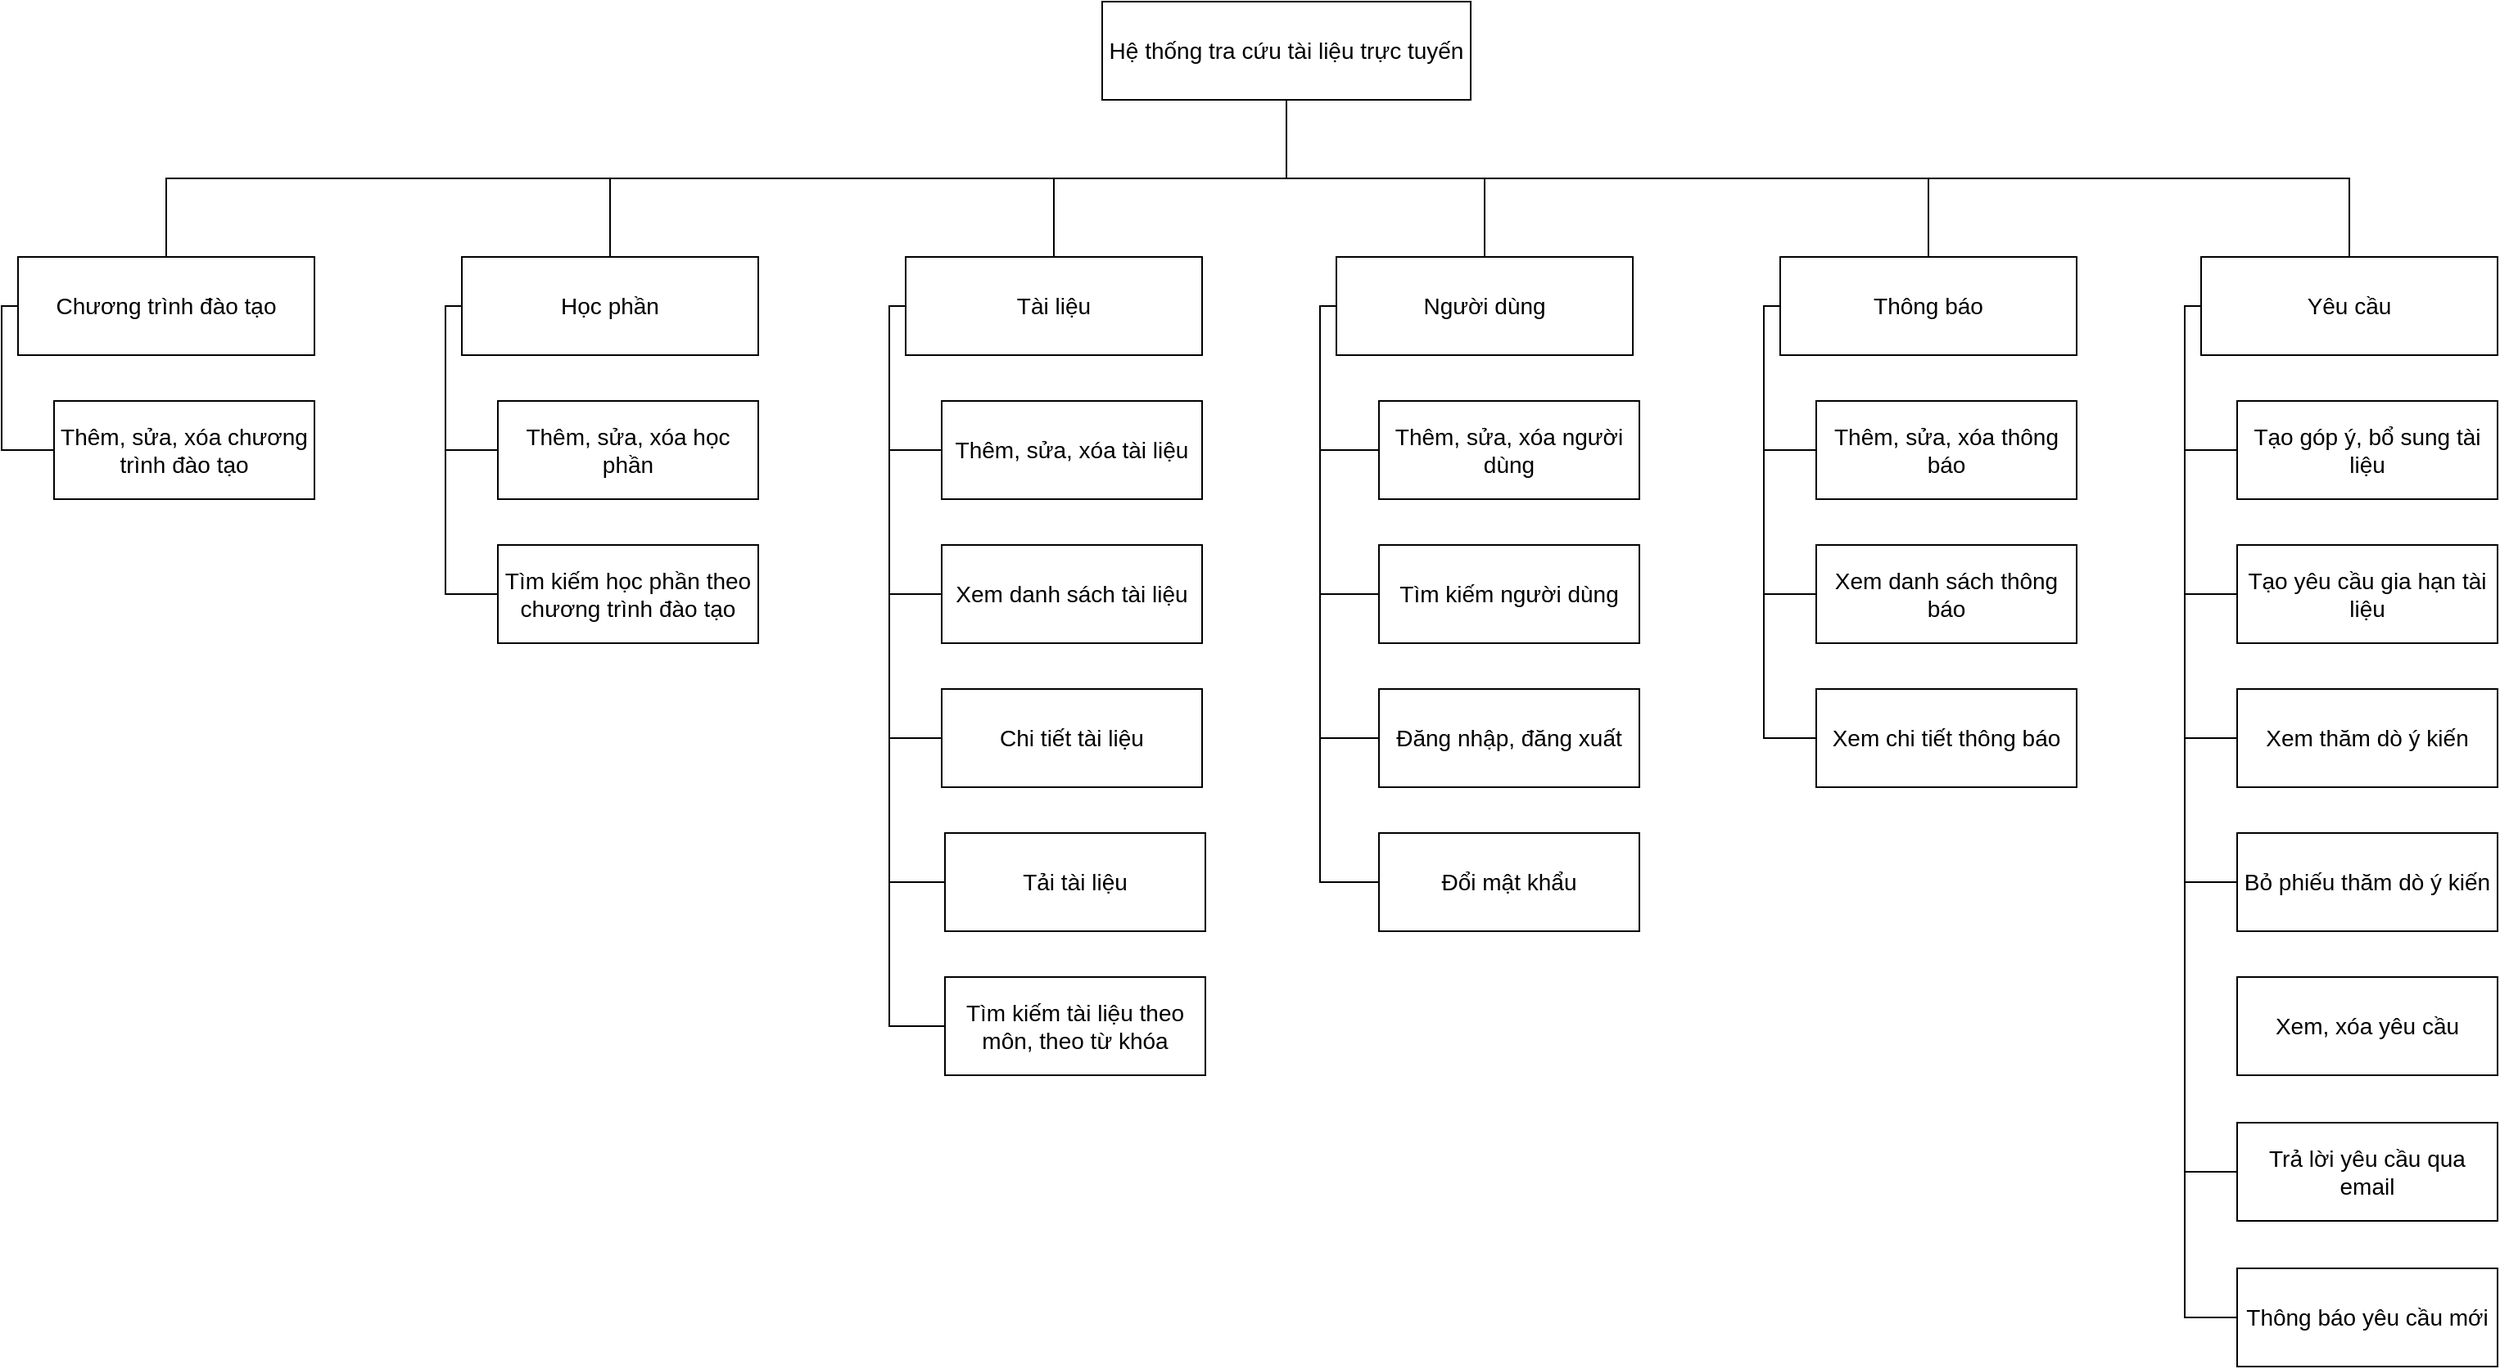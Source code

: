 <mxfile version="22.1.11" type="device" pages="2">
  <diagram name="BFD" id="84VGd8YadY4OPoJ1dPUX">
    <mxGraphModel dx="2500" dy="1044" grid="0" gridSize="10" guides="1" tooltips="1" connect="1" arrows="0" fold="1" page="0" pageScale="1" pageWidth="827" pageHeight="1169" math="0" shadow="0">
      <root>
        <mxCell id="0" />
        <mxCell id="1" parent="0" />
        <mxCell id="7lXh8CAYZHqnAM5e5lu5-1" value="Hệ thống&amp;nbsp;tra cứu tài liệu trực tuyến" style="rounded=0;whiteSpace=wrap;html=1;fontSize=14;" vertex="1" parent="1">
          <mxGeometry x="286" y="90" width="225" height="60" as="geometry" />
        </mxCell>
        <mxCell id="7lXh8CAYZHqnAM5e5lu5-2" value="Người dùng" style="rounded=0;whiteSpace=wrap;html=1;fontSize=14;" vertex="1" parent="1">
          <mxGeometry x="429" y="246" width="181" height="60" as="geometry" />
        </mxCell>
        <mxCell id="7lXh8CAYZHqnAM5e5lu5-3" value="Thêm, sửa, xóa người dùng" style="rounded=0;whiteSpace=wrap;html=1;fontSize=14;" vertex="1" parent="1">
          <mxGeometry x="455" y="334" width="159" height="60" as="geometry" />
        </mxCell>
        <mxCell id="7lXh8CAYZHqnAM5e5lu5-5" value="Tìm kiếm người dùng" style="rounded=0;whiteSpace=wrap;html=1;fontSize=14;" vertex="1" parent="1">
          <mxGeometry x="455" y="422" width="159" height="60" as="geometry" />
        </mxCell>
        <mxCell id="7lXh8CAYZHqnAM5e5lu5-6" value="Đăng nhập, đăng xuất" style="rounded=0;whiteSpace=wrap;html=1;fontSize=14;" vertex="1" parent="1">
          <mxGeometry x="455" y="510" width="159" height="60" as="geometry" />
        </mxCell>
        <mxCell id="7lXh8CAYZHqnAM5e5lu5-7" value="Đổi mật khẩu" style="rounded=0;whiteSpace=wrap;html=1;fontSize=14;" vertex="1" parent="1">
          <mxGeometry x="455" y="598" width="159" height="60" as="geometry" />
        </mxCell>
        <mxCell id="7lXh8CAYZHqnAM5e5lu5-8" value="Thông báo" style="rounded=0;whiteSpace=wrap;html=1;fontSize=14;" vertex="1" parent="1">
          <mxGeometry x="700" y="246" width="181" height="60" as="geometry" />
        </mxCell>
        <mxCell id="7lXh8CAYZHqnAM5e5lu5-9" value="Thêm, sửa, xóa thông báo" style="rounded=0;whiteSpace=wrap;html=1;fontSize=14;" vertex="1" parent="1">
          <mxGeometry x="722" y="334" width="159" height="60" as="geometry" />
        </mxCell>
        <mxCell id="7lXh8CAYZHqnAM5e5lu5-10" value="Xem danh sách thông báo" style="rounded=0;whiteSpace=wrap;html=1;fontSize=14;" vertex="1" parent="1">
          <mxGeometry x="722" y="422" width="159" height="60" as="geometry" />
        </mxCell>
        <mxCell id="7lXh8CAYZHqnAM5e5lu5-11" value="Xem chi tiết thông báo" style="rounded=0;whiteSpace=wrap;html=1;fontSize=14;" vertex="1" parent="1">
          <mxGeometry x="722" y="510" width="159" height="60" as="geometry" />
        </mxCell>
        <mxCell id="7lXh8CAYZHqnAM5e5lu5-12" value="Chương trình đào tạo" style="rounded=0;whiteSpace=wrap;html=1;fontSize=14;" vertex="1" parent="1">
          <mxGeometry x="-376" y="246" width="181" height="60" as="geometry" />
        </mxCell>
        <mxCell id="7lXh8CAYZHqnAM5e5lu5-13" value="Thêm, sửa, xóa chương trình đào tạo" style="rounded=0;whiteSpace=wrap;html=1;fontSize=14;" vertex="1" parent="1">
          <mxGeometry x="-354" y="334" width="159" height="60" as="geometry" />
        </mxCell>
        <mxCell id="7lXh8CAYZHqnAM5e5lu5-15" value="Học phần" style="rounded=0;whiteSpace=wrap;html=1;fontSize=14;" vertex="1" parent="1">
          <mxGeometry x="-105" y="246" width="181" height="60" as="geometry" />
        </mxCell>
        <mxCell id="7lXh8CAYZHqnAM5e5lu5-16" value="Thêm, sửa, xóa học phần" style="rounded=0;whiteSpace=wrap;html=1;fontSize=14;" vertex="1" parent="1">
          <mxGeometry x="-83" y="334" width="159" height="60" as="geometry" />
        </mxCell>
        <mxCell id="7lXh8CAYZHqnAM5e5lu5-17" value="Tìm kiếm học phần theo chương trình đào tạo" style="rounded=0;whiteSpace=wrap;html=1;fontSize=14;" vertex="1" parent="1">
          <mxGeometry x="-83" y="422" width="159" height="60" as="geometry" />
        </mxCell>
        <mxCell id="7lXh8CAYZHqnAM5e5lu5-18" value="Tài liệu" style="rounded=0;whiteSpace=wrap;html=1;fontSize=14;" vertex="1" parent="1">
          <mxGeometry x="166" y="246" width="181" height="60" as="geometry" />
        </mxCell>
        <mxCell id="7lXh8CAYZHqnAM5e5lu5-19" value="Thêm, sửa, xóa tài liệu" style="rounded=0;whiteSpace=wrap;html=1;fontSize=14;" vertex="1" parent="1">
          <mxGeometry x="188" y="334" width="159" height="60" as="geometry" />
        </mxCell>
        <mxCell id="7lXh8CAYZHqnAM5e5lu5-20" value="Xem danh sách tài liệu" style="rounded=0;whiteSpace=wrap;html=1;fontSize=14;" vertex="1" parent="1">
          <mxGeometry x="188" y="422" width="159" height="60" as="geometry" />
        </mxCell>
        <mxCell id="7lXh8CAYZHqnAM5e5lu5-21" value="Chi tiết tài liệu" style="rounded=0;whiteSpace=wrap;html=1;fontSize=14;" vertex="1" parent="1">
          <mxGeometry x="188" y="510" width="159" height="60" as="geometry" />
        </mxCell>
        <mxCell id="7lXh8CAYZHqnAM5e5lu5-22" value="Tải tài liệu" style="rounded=0;whiteSpace=wrap;html=1;fontSize=14;" vertex="1" parent="1">
          <mxGeometry x="190" y="598" width="159" height="60" as="geometry" />
        </mxCell>
        <mxCell id="7lXh8CAYZHqnAM5e5lu5-23" value="Tìm kiếm tài liệu theo môn, theo từ khóa" style="rounded=0;whiteSpace=wrap;html=1;fontSize=14;" vertex="1" parent="1">
          <mxGeometry x="190" y="686" width="159" height="60" as="geometry" />
        </mxCell>
        <mxCell id="7lXh8CAYZHqnAM5e5lu5-24" value="Yêu cầu" style="rounded=0;whiteSpace=wrap;html=1;fontSize=14;" vertex="1" parent="1">
          <mxGeometry x="957" y="246" width="181" height="60" as="geometry" />
        </mxCell>
        <mxCell id="7lXh8CAYZHqnAM5e5lu5-25" value="Tạo góp ý,&amp;nbsp;bổ sung tài liệu" style="rounded=0;whiteSpace=wrap;html=1;fontSize=14;" vertex="1" parent="1">
          <mxGeometry x="979" y="334" width="159" height="60" as="geometry" />
        </mxCell>
        <mxCell id="7lXh8CAYZHqnAM5e5lu5-26" value="Xem thăm dò ý kiến" style="rounded=0;whiteSpace=wrap;html=1;fontSize=14;" vertex="1" parent="1">
          <mxGeometry x="979" y="510" width="159" height="60" as="geometry" />
        </mxCell>
        <mxCell id="7lXh8CAYZHqnAM5e5lu5-27" value="Bỏ phiếu thăm dò ý kiến" style="rounded=0;whiteSpace=wrap;html=1;fontSize=14;" vertex="1" parent="1">
          <mxGeometry x="979" y="598" width="159" height="60" as="geometry" />
        </mxCell>
        <mxCell id="7lXh8CAYZHqnAM5e5lu5-28" value="Tạo yêu cầu gia hạn tài liệu" style="rounded=0;whiteSpace=wrap;html=1;fontSize=14;" vertex="1" parent="1">
          <mxGeometry x="979" y="422" width="159" height="60" as="geometry" />
        </mxCell>
        <mxCell id="7lXh8CAYZHqnAM5e5lu5-29" value="Xem, xóa yêu cầu" style="rounded=0;whiteSpace=wrap;html=1;fontSize=14;" vertex="1" parent="1">
          <mxGeometry x="979" y="686" width="159" height="60" as="geometry" />
        </mxCell>
        <mxCell id="7lXh8CAYZHqnAM5e5lu5-30" value="Thông báo yêu cầu mới" style="rounded=0;whiteSpace=wrap;html=1;fontSize=14;" vertex="1" parent="1">
          <mxGeometry x="979" y="864" width="159" height="60" as="geometry" />
        </mxCell>
        <mxCell id="7lXh8CAYZHqnAM5e5lu5-31" value="Trả lời yêu cầu qua email" style="rounded=0;whiteSpace=wrap;html=1;fontSize=14;" vertex="1" parent="1">
          <mxGeometry x="979" y="775" width="159" height="60" as="geometry" />
        </mxCell>
        <mxCell id="7lXh8CAYZHqnAM5e5lu5-32" value="" style="endArrow=none;html=1;rounded=0;exitX=0.5;exitY=0;exitDx=0;exitDy=0;entryX=0.5;entryY=1;entryDx=0;entryDy=0;edgeStyle=orthogonalEdgeStyle;fontSize=14;" edge="1" parent="1" source="7lXh8CAYZHqnAM5e5lu5-12" target="7lXh8CAYZHqnAM5e5lu5-1">
          <mxGeometry width="50" height="50" relative="1" as="geometry">
            <mxPoint x="274" y="478" as="sourcePoint" />
            <mxPoint x="324" y="428" as="targetPoint" />
          </mxGeometry>
        </mxCell>
        <mxCell id="7lXh8CAYZHqnAM5e5lu5-33" value="" style="endArrow=none;html=1;rounded=0;exitX=0.5;exitY=0;exitDx=0;exitDy=0;entryX=0.5;entryY=1;entryDx=0;entryDy=0;edgeStyle=orthogonalEdgeStyle;fontSize=14;" edge="1" parent="1" source="7lXh8CAYZHqnAM5e5lu5-15" target="7lXh8CAYZHqnAM5e5lu5-1">
          <mxGeometry width="50" height="50" relative="1" as="geometry">
            <mxPoint x="274" y="478" as="sourcePoint" />
            <mxPoint x="324" y="428" as="targetPoint" />
          </mxGeometry>
        </mxCell>
        <mxCell id="7lXh8CAYZHqnAM5e5lu5-34" value="" style="endArrow=none;html=1;rounded=0;exitX=0.5;exitY=0;exitDx=0;exitDy=0;entryX=0.5;entryY=1;entryDx=0;entryDy=0;edgeStyle=orthogonalEdgeStyle;fontSize=14;" edge="1" parent="1" source="7lXh8CAYZHqnAM5e5lu5-18" target="7lXh8CAYZHqnAM5e5lu5-1">
          <mxGeometry width="50" height="50" relative="1" as="geometry">
            <mxPoint x="274" y="478" as="sourcePoint" />
            <mxPoint x="324" y="428" as="targetPoint" />
          </mxGeometry>
        </mxCell>
        <mxCell id="7lXh8CAYZHqnAM5e5lu5-35" value="" style="endArrow=none;html=1;rounded=0;exitX=0.5;exitY=0;exitDx=0;exitDy=0;entryX=0.5;entryY=1;entryDx=0;entryDy=0;edgeStyle=orthogonalEdgeStyle;fontSize=14;" edge="1" parent="1" source="7lXh8CAYZHqnAM5e5lu5-2" target="7lXh8CAYZHqnAM5e5lu5-1">
          <mxGeometry width="50" height="50" relative="1" as="geometry">
            <mxPoint x="225" y="256" as="sourcePoint" />
            <mxPoint x="409" y="160" as="targetPoint" />
          </mxGeometry>
        </mxCell>
        <mxCell id="7lXh8CAYZHqnAM5e5lu5-36" value="" style="endArrow=none;html=1;rounded=0;exitX=0.5;exitY=0;exitDx=0;exitDy=0;entryX=0.5;entryY=1;entryDx=0;entryDy=0;edgeStyle=orthogonalEdgeStyle;fontSize=14;" edge="1" parent="1" source="7lXh8CAYZHqnAM5e5lu5-8" target="7lXh8CAYZHqnAM5e5lu5-1">
          <mxGeometry width="50" height="50" relative="1" as="geometry">
            <mxPoint x="488" y="256" as="sourcePoint" />
            <mxPoint x="409" y="160" as="targetPoint" />
          </mxGeometry>
        </mxCell>
        <mxCell id="7lXh8CAYZHqnAM5e5lu5-37" value="" style="endArrow=none;html=1;rounded=0;exitX=0.5;exitY=0;exitDx=0;exitDy=0;entryX=0.5;entryY=1;entryDx=0;entryDy=0;edgeStyle=orthogonalEdgeStyle;fontSize=14;" edge="1" parent="1" source="7lXh8CAYZHqnAM5e5lu5-24" target="7lXh8CAYZHqnAM5e5lu5-1">
          <mxGeometry width="50" height="50" relative="1" as="geometry">
            <mxPoint x="759" y="256" as="sourcePoint" />
            <mxPoint x="409" y="160" as="targetPoint" />
          </mxGeometry>
        </mxCell>
        <mxCell id="7lXh8CAYZHqnAM5e5lu5-38" value="" style="endArrow=none;html=1;rounded=0;exitX=0;exitY=0.5;exitDx=0;exitDy=0;entryX=0;entryY=0.5;entryDx=0;entryDy=0;edgeStyle=orthogonalEdgeStyle;fontSize=14;" edge="1" parent="1" source="7lXh8CAYZHqnAM5e5lu5-12" target="7lXh8CAYZHqnAM5e5lu5-13">
          <mxGeometry width="50" height="50" relative="1" as="geometry">
            <mxPoint x="181" y="538" as="sourcePoint" />
            <mxPoint x="231" y="488" as="targetPoint" />
          </mxGeometry>
        </mxCell>
        <mxCell id="7lXh8CAYZHqnAM5e5lu5-39" value="" style="endArrow=none;html=1;rounded=0;exitX=0;exitY=0.5;exitDx=0;exitDy=0;entryX=0;entryY=0.5;entryDx=0;entryDy=0;edgeStyle=orthogonalEdgeStyle;fontSize=14;" edge="1" parent="1" source="7lXh8CAYZHqnAM5e5lu5-15" target="7lXh8CAYZHqnAM5e5lu5-16">
          <mxGeometry width="50" height="50" relative="1" as="geometry">
            <mxPoint x="181" y="538" as="sourcePoint" />
            <mxPoint x="231" y="488" as="targetPoint" />
          </mxGeometry>
        </mxCell>
        <mxCell id="7lXh8CAYZHqnAM5e5lu5-40" value="" style="endArrow=none;html=1;rounded=0;exitX=0;exitY=0.5;exitDx=0;exitDy=0;entryX=0;entryY=0.5;entryDx=0;entryDy=0;edgeStyle=orthogonalEdgeStyle;fontSize=14;" edge="1" parent="1" source="7lXh8CAYZHqnAM5e5lu5-15" target="7lXh8CAYZHqnAM5e5lu5-17">
          <mxGeometry width="50" height="50" relative="1" as="geometry">
            <mxPoint x="181" y="538" as="sourcePoint" />
            <mxPoint x="231" y="488" as="targetPoint" />
          </mxGeometry>
        </mxCell>
        <mxCell id="7lXh8CAYZHqnAM5e5lu5-41" value="" style="endArrow=none;html=1;rounded=0;exitX=0;exitY=0.5;exitDx=0;exitDy=0;entryX=0;entryY=0.5;entryDx=0;entryDy=0;edgeStyle=orthogonalEdgeStyle;fontSize=14;" edge="1" parent="1" source="7lXh8CAYZHqnAM5e5lu5-18" target="7lXh8CAYZHqnAM5e5lu5-19">
          <mxGeometry width="50" height="50" relative="1" as="geometry">
            <mxPoint x="181" y="538" as="sourcePoint" />
            <mxPoint x="132" y="381" as="targetPoint" />
          </mxGeometry>
        </mxCell>
        <mxCell id="7lXh8CAYZHqnAM5e5lu5-42" value="" style="endArrow=none;html=1;rounded=0;exitX=0;exitY=0.5;exitDx=0;exitDy=0;entryX=0;entryY=0.5;entryDx=0;entryDy=0;edgeStyle=orthogonalEdgeStyle;fontSize=14;" edge="1" parent="1" source="7lXh8CAYZHqnAM5e5lu5-18" target="7lXh8CAYZHqnAM5e5lu5-20">
          <mxGeometry width="50" height="50" relative="1" as="geometry">
            <mxPoint x="181" y="538" as="sourcePoint" />
            <mxPoint x="231" y="488" as="targetPoint" />
          </mxGeometry>
        </mxCell>
        <mxCell id="7lXh8CAYZHqnAM5e5lu5-43" value="" style="endArrow=none;html=1;rounded=0;exitX=0;exitY=0.5;exitDx=0;exitDy=0;entryX=0;entryY=0.5;entryDx=0;entryDy=0;edgeStyle=orthogonalEdgeStyle;fontSize=14;" edge="1" parent="1" source="7lXh8CAYZHqnAM5e5lu5-18" target="7lXh8CAYZHqnAM5e5lu5-21">
          <mxGeometry width="50" height="50" relative="1" as="geometry">
            <mxPoint x="181" y="538" as="sourcePoint" />
            <mxPoint x="231" y="488" as="targetPoint" />
          </mxGeometry>
        </mxCell>
        <mxCell id="7lXh8CAYZHqnAM5e5lu5-44" value="" style="endArrow=none;html=1;rounded=0;exitX=0;exitY=0.5;exitDx=0;exitDy=0;entryX=0;entryY=0.5;entryDx=0;entryDy=0;edgeStyle=orthogonalEdgeStyle;fontSize=14;" edge="1" parent="1" source="7lXh8CAYZHqnAM5e5lu5-18" target="7lXh8CAYZHqnAM5e5lu5-22">
          <mxGeometry width="50" height="50" relative="1" as="geometry">
            <mxPoint x="181" y="538" as="sourcePoint" />
            <mxPoint x="231" y="488" as="targetPoint" />
          </mxGeometry>
        </mxCell>
        <mxCell id="7lXh8CAYZHqnAM5e5lu5-45" value="" style="endArrow=none;html=1;rounded=0;exitX=0;exitY=0.5;exitDx=0;exitDy=0;entryX=0;entryY=0.5;entryDx=0;entryDy=0;edgeStyle=orthogonalEdgeStyle;fontSize=14;" edge="1" parent="1" source="7lXh8CAYZHqnAM5e5lu5-18" target="7lXh8CAYZHqnAM5e5lu5-23">
          <mxGeometry width="50" height="50" relative="1" as="geometry">
            <mxPoint x="181" y="538" as="sourcePoint" />
            <mxPoint x="231" y="488" as="targetPoint" />
          </mxGeometry>
        </mxCell>
        <mxCell id="7lXh8CAYZHqnAM5e5lu5-46" value="" style="endArrow=none;html=1;rounded=0;exitX=0;exitY=0.5;exitDx=0;exitDy=0;entryX=0;entryY=0.5;entryDx=0;entryDy=0;edgeStyle=orthogonalEdgeStyle;fontSize=14;" edge="1" parent="1" source="7lXh8CAYZHqnAM5e5lu5-2" target="7lXh8CAYZHqnAM5e5lu5-3">
          <mxGeometry width="50" height="50" relative="1" as="geometry">
            <mxPoint x="719" y="538" as="sourcePoint" />
            <mxPoint x="769" y="488" as="targetPoint" />
          </mxGeometry>
        </mxCell>
        <mxCell id="7lXh8CAYZHqnAM5e5lu5-47" value="" style="endArrow=none;html=1;rounded=0;exitX=0;exitY=0.5;exitDx=0;exitDy=0;entryX=0;entryY=0.5;entryDx=0;entryDy=0;edgeStyle=orthogonalEdgeStyle;fontSize=14;" edge="1" parent="1" source="7lXh8CAYZHqnAM5e5lu5-2" target="7lXh8CAYZHqnAM5e5lu5-5">
          <mxGeometry width="50" height="50" relative="1" as="geometry">
            <mxPoint x="439" y="286" as="sourcePoint" />
            <mxPoint x="465" y="374" as="targetPoint" />
          </mxGeometry>
        </mxCell>
        <mxCell id="7lXh8CAYZHqnAM5e5lu5-48" value="" style="endArrow=none;html=1;rounded=0;exitX=0;exitY=0.5;exitDx=0;exitDy=0;entryX=0;entryY=0.5;entryDx=0;entryDy=0;edgeStyle=orthogonalEdgeStyle;fontSize=14;" edge="1" parent="1" source="7lXh8CAYZHqnAM5e5lu5-2" target="7lXh8CAYZHqnAM5e5lu5-6">
          <mxGeometry width="50" height="50" relative="1" as="geometry">
            <mxPoint x="439" y="286" as="sourcePoint" />
            <mxPoint x="465" y="462" as="targetPoint" />
          </mxGeometry>
        </mxCell>
        <mxCell id="7lXh8CAYZHqnAM5e5lu5-49" value="" style="endArrow=none;html=1;rounded=0;exitX=0;exitY=0.5;exitDx=0;exitDy=0;entryX=0;entryY=0.5;entryDx=0;entryDy=0;edgeStyle=orthogonalEdgeStyle;fontSize=14;" edge="1" parent="1" source="7lXh8CAYZHqnAM5e5lu5-2" target="7lXh8CAYZHqnAM5e5lu5-7">
          <mxGeometry width="50" height="50" relative="1" as="geometry">
            <mxPoint x="439" y="286" as="sourcePoint" />
            <mxPoint x="465" y="550" as="targetPoint" />
          </mxGeometry>
        </mxCell>
        <mxCell id="7lXh8CAYZHqnAM5e5lu5-50" value="" style="endArrow=none;html=1;rounded=0;exitX=0;exitY=0.5;exitDx=0;exitDy=0;entryX=0;entryY=0.5;entryDx=0;entryDy=0;edgeStyle=orthogonalEdgeStyle;fontSize=14;" edge="1" parent="1" source="7lXh8CAYZHqnAM5e5lu5-8" target="7lXh8CAYZHqnAM5e5lu5-9">
          <mxGeometry width="50" height="50" relative="1" as="geometry">
            <mxPoint x="449" y="296" as="sourcePoint" />
            <mxPoint x="475" y="560" as="targetPoint" />
          </mxGeometry>
        </mxCell>
        <mxCell id="7lXh8CAYZHqnAM5e5lu5-51" value="" style="endArrow=none;html=1;rounded=0;exitX=0;exitY=0.5;exitDx=0;exitDy=0;entryX=0;entryY=0.5;entryDx=0;entryDy=0;edgeStyle=orthogonalEdgeStyle;fontSize=14;" edge="1" parent="1" source="7lXh8CAYZHqnAM5e5lu5-8" target="7lXh8CAYZHqnAM5e5lu5-10">
          <mxGeometry width="50" height="50" relative="1" as="geometry">
            <mxPoint x="710" y="286" as="sourcePoint" />
            <mxPoint x="732" y="374" as="targetPoint" />
          </mxGeometry>
        </mxCell>
        <mxCell id="7lXh8CAYZHqnAM5e5lu5-52" value="" style="endArrow=none;html=1;rounded=0;exitX=0;exitY=0.5;exitDx=0;exitDy=0;entryX=0;entryY=0.5;entryDx=0;entryDy=0;edgeStyle=orthogonalEdgeStyle;fontSize=14;" edge="1" parent="1" source="7lXh8CAYZHqnAM5e5lu5-8" target="7lXh8CAYZHqnAM5e5lu5-11">
          <mxGeometry width="50" height="50" relative="1" as="geometry">
            <mxPoint x="710" y="286" as="sourcePoint" />
            <mxPoint x="732" y="462" as="targetPoint" />
          </mxGeometry>
        </mxCell>
        <mxCell id="7lXh8CAYZHqnAM5e5lu5-53" value="" style="endArrow=none;html=1;rounded=0;exitX=0;exitY=0.5;exitDx=0;exitDy=0;entryX=0;entryY=0.5;entryDx=0;entryDy=0;edgeStyle=orthogonalEdgeStyle;fontSize=14;" edge="1" parent="1" source="7lXh8CAYZHqnAM5e5lu5-24" target="7lXh8CAYZHqnAM5e5lu5-25">
          <mxGeometry width="50" height="50" relative="1" as="geometry">
            <mxPoint x="710" y="286" as="sourcePoint" />
            <mxPoint x="732" y="550" as="targetPoint" />
          </mxGeometry>
        </mxCell>
        <mxCell id="7lXh8CAYZHqnAM5e5lu5-54" value="" style="endArrow=none;html=1;rounded=0;exitX=0;exitY=0.5;exitDx=0;exitDy=0;entryX=0;entryY=0.5;entryDx=0;entryDy=0;edgeStyle=orthogonalEdgeStyle;fontSize=14;" edge="1" parent="1" source="7lXh8CAYZHqnAM5e5lu5-24" target="7lXh8CAYZHqnAM5e5lu5-28">
          <mxGeometry width="50" height="50" relative="1" as="geometry">
            <mxPoint x="967" y="286" as="sourcePoint" />
            <mxPoint x="989" y="374" as="targetPoint" />
          </mxGeometry>
        </mxCell>
        <mxCell id="7lXh8CAYZHqnAM5e5lu5-55" value="" style="endArrow=none;html=1;rounded=0;exitX=0;exitY=0.5;exitDx=0;exitDy=0;entryX=0;entryY=0.5;entryDx=0;entryDy=0;edgeStyle=orthogonalEdgeStyle;fontSize=14;" edge="1" parent="1" source="7lXh8CAYZHqnAM5e5lu5-24" target="7lXh8CAYZHqnAM5e5lu5-26">
          <mxGeometry width="50" height="50" relative="1" as="geometry">
            <mxPoint x="967" y="286" as="sourcePoint" />
            <mxPoint x="989" y="462" as="targetPoint" />
          </mxGeometry>
        </mxCell>
        <mxCell id="7lXh8CAYZHqnAM5e5lu5-56" value="" style="endArrow=none;html=1;rounded=0;exitX=0;exitY=0.5;exitDx=0;exitDy=0;entryX=0;entryY=0.5;entryDx=0;entryDy=0;edgeStyle=orthogonalEdgeStyle;fontSize=14;" edge="1" parent="1" source="7lXh8CAYZHqnAM5e5lu5-24" target="7lXh8CAYZHqnAM5e5lu5-27">
          <mxGeometry width="50" height="50" relative="1" as="geometry">
            <mxPoint x="967" y="286" as="sourcePoint" />
            <mxPoint x="989" y="550" as="targetPoint" />
          </mxGeometry>
        </mxCell>
        <mxCell id="7lXh8CAYZHqnAM5e5lu5-57" value="" style="endArrow=none;html=1;rounded=0;exitX=0;exitY=0.5;exitDx=0;exitDy=0;entryX=0;entryY=0.5;entryDx=0;entryDy=0;edgeStyle=orthogonalEdgeStyle;fontSize=14;" edge="1" parent="1" source="7lXh8CAYZHqnAM5e5lu5-24" target="7lXh8CAYZHqnAM5e5lu5-31">
          <mxGeometry width="50" height="50" relative="1" as="geometry">
            <mxPoint x="967" y="286" as="sourcePoint" />
            <mxPoint x="989" y="638" as="targetPoint" />
          </mxGeometry>
        </mxCell>
        <mxCell id="7lXh8CAYZHqnAM5e5lu5-60" value="" style="endArrow=none;html=1;rounded=0;exitX=0;exitY=0.5;exitDx=0;exitDy=0;entryX=0;entryY=0.5;entryDx=0;entryDy=0;edgeStyle=orthogonalEdgeStyle;fontSize=14;" edge="1" parent="1" source="7lXh8CAYZHqnAM5e5lu5-24" target="7lXh8CAYZHqnAM5e5lu5-30">
          <mxGeometry width="50" height="50" relative="1" as="geometry">
            <mxPoint x="967" y="286" as="sourcePoint" />
            <mxPoint x="989" y="815" as="targetPoint" />
          </mxGeometry>
        </mxCell>
      </root>
    </mxGraphModel>
  </diagram>
  <diagram id="BrClllQGVnvQygQh08Wt" name="Usecase">
    <mxGraphModel dx="5000" dy="2888" grid="0" gridSize="10" guides="1" tooltips="1" connect="1" arrows="1" fold="1" page="0" pageScale="1" pageWidth="827" pageHeight="1169" math="0" shadow="0">
      <root>
        <mxCell id="0" />
        <mxCell id="1" parent="0" />
        <mxCell id="H5rTBziyyxjk62CYWGia-1" value="Quản lý" style="shape=umlActor;verticalLabelPosition=bottom;verticalAlign=top;html=1;outlineConnect=0;fontSize=14;" vertex="1" parent="1">
          <mxGeometry x="-766" y="94" width="30" height="60" as="geometry" />
        </mxCell>
        <mxCell id="H5rTBziyyxjk62CYWGia-2" value="Người dùng" style="shape=umlActor;verticalLabelPosition=bottom;verticalAlign=top;html=1;outlineConnect=0;fontSize=14;" vertex="1" parent="1">
          <mxGeometry x="666" y="94" width="30" height="60" as="geometry" />
        </mxCell>
        <mxCell id="gG5vlGDZjspnBYPUKVHE-23" value="Thêm, sửa, xóa chương trình đào tạo" style="ellipse;whiteSpace=wrap;html=1;fontSize=14;" vertex="1" parent="1">
          <mxGeometry x="-420" y="-434" width="120" height="80" as="geometry" />
        </mxCell>
        <mxCell id="gG5vlGDZjspnBYPUKVHE-24" value="Tìm kiếm học phần theo chương trình đào tạo" style="ellipse;whiteSpace=wrap;html=1;fontSize=14;" vertex="1" parent="1">
          <mxGeometry x="-108" y="-434" width="120" height="80" as="geometry" />
        </mxCell>
        <mxCell id="gG5vlGDZjspnBYPUKVHE-25" value="Thêm, sửa, xóa học phần" style="ellipse;whiteSpace=wrap;html=1;fontSize=14;" vertex="1" parent="1">
          <mxGeometry x="-261" y="-434" width="120" height="80" as="geometry" />
        </mxCell>
        <mxCell id="gG5vlGDZjspnBYPUKVHE-26" value="&lt;span style=&quot;color: rgb(0, 0, 0); font-family: Helvetica; font-size: 14px; font-style: normal; font-variant-ligatures: normal; font-variant-caps: normal; font-weight: 400; letter-spacing: normal; orphans: 2; text-align: center; text-indent: 0px; text-transform: none; widows: 2; word-spacing: 0px; -webkit-text-stroke-width: 0px; background-color: rgb(255, 255, 255); text-decoration-thickness: initial; text-decoration-style: initial; text-decoration-color: initial; float: none; display: inline !important;&quot;&gt;Thêm, sửa, xóa tài liệu&lt;/span&gt;" style="ellipse;whiteSpace=wrap;html=1;fontSize=14;" vertex="1" parent="1">
          <mxGeometry x="61" y="-434" width="120" height="80" as="geometry" />
        </mxCell>
        <mxCell id="gG5vlGDZjspnBYPUKVHE-38" value="Thêm, sửa, xóa người dùng" style="ellipse;whiteSpace=wrap;html=1;fontSize=14;" vertex="1" parent="1">
          <mxGeometry x="-646" y="679" width="120" height="80" as="geometry" />
        </mxCell>
        <mxCell id="gG5vlGDZjspnBYPUKVHE-39" value="Tìm kiếm người dùng" style="ellipse;whiteSpace=wrap;html=1;fontSize=14;" vertex="1" parent="1">
          <mxGeometry x="-558" y="-437" width="120" height="80" as="geometry" />
        </mxCell>
        <mxCell id="gG5vlGDZjspnBYPUKVHE-41" value="Đăng nhập, đăng xuất" style="ellipse;whiteSpace=wrap;html=1;fontSize=14;" vertex="1" parent="1">
          <mxGeometry x="71" y="-323" width="120" height="80" as="geometry" />
        </mxCell>
        <mxCell id="gG5vlGDZjspnBYPUKVHE-42" value="Đổi mật khẩu" style="ellipse;whiteSpace=wrap;html=1;fontSize=14;" vertex="1" parent="1">
          <mxGeometry x="61" y="671" width="120" height="80" as="geometry" />
        </mxCell>
        <mxCell id="gG5vlGDZjspnBYPUKVHE-43" value="Thêm, sửa, xóa thông báo" style="ellipse;whiteSpace=wrap;html=1;fontSize=14;" vertex="1" parent="1">
          <mxGeometry x="-82" y="686" width="120" height="80" as="geometry" />
        </mxCell>
        <mxCell id="gG5vlGDZjspnBYPUKVHE-44" value="Xem danh sách thông báo" style="ellipse;whiteSpace=wrap;html=1;fontSize=14;" vertex="1" parent="1">
          <mxGeometry x="71" y="-211" width="120" height="80" as="geometry" />
        </mxCell>
        <mxCell id="gG5vlGDZjspnBYPUKVHE-46" value="Xem chi tiết thông báo" style="ellipse;whiteSpace=wrap;html=1;fontSize=14;" vertex="1" parent="1">
          <mxGeometry x="71" y="-100" width="120" height="80" as="geometry" />
        </mxCell>
        <mxCell id="gG5vlGDZjspnBYPUKVHE-47" value="Tạo góp ý,&amp;nbsp;bổ sung tài liệu" style="ellipse;whiteSpace=wrap;html=1;fontSize=14;" vertex="1" parent="1">
          <mxGeometry x="61" y="568" width="120" height="80" as="geometry" />
        </mxCell>
        <mxCell id="gG5vlGDZjspnBYPUKVHE-48" value="Tạo yêu cầu gia hạn tài liệu" style="ellipse;whiteSpace=wrap;html=1;fontSize=14;" vertex="1" parent="1">
          <mxGeometry x="259" y="679" width="120" height="80" as="geometry" />
        </mxCell>
        <mxCell id="gG5vlGDZjspnBYPUKVHE-49" value="Xem thăm dò ý kiến" style="ellipse;whiteSpace=wrap;html=1;fontSize=14;" vertex="1" parent="1">
          <mxGeometry x="71" y="6" width="120" height="80" as="geometry" />
        </mxCell>
        <mxCell id="gG5vlGDZjspnBYPUKVHE-50" value="Bỏ phiếu thăm dò ý kiến" style="ellipse;whiteSpace=wrap;html=1;fontSize=14;" vertex="1" parent="1">
          <mxGeometry x="433" y="681" width="120" height="80" as="geometry" />
        </mxCell>
        <mxCell id="gG5vlGDZjspnBYPUKVHE-51" value="Xem, xóa yêu cầu" style="ellipse;whiteSpace=wrap;html=1;fontSize=14;" vertex="1" parent="1">
          <mxGeometry x="-505" y="681" width="120" height="80" as="geometry" />
        </mxCell>
        <mxCell id="gG5vlGDZjspnBYPUKVHE-52" value="Trả lời yêu cầu qua email" style="ellipse;whiteSpace=wrap;html=1;fontSize=14;" vertex="1" parent="1">
          <mxGeometry x="-225" y="681" width="120" height="80" as="geometry" />
        </mxCell>
        <mxCell id="gG5vlGDZjspnBYPUKVHE-53" value="Thông báo yêu cầu mới" style="ellipse;whiteSpace=wrap;html=1;fontSize=14;" vertex="1" parent="1">
          <mxGeometry x="-370" y="681" width="120" height="80" as="geometry" />
        </mxCell>
        <mxCell id="gG5vlGDZjspnBYPUKVHE-58" value="Tìm kiếm tài liệu theo môn, theo từ khóa" style="ellipse;whiteSpace=wrap;html=1;fontSize=14;" vertex="1" parent="1">
          <mxGeometry x="71" y="116" width="120" height="80" as="geometry" />
        </mxCell>
        <mxCell id="gG5vlGDZjspnBYPUKVHE-59" value="Xem danh sách tài liệu" style="ellipse;whiteSpace=wrap;html=1;fontSize=14;" vertex="1" parent="1">
          <mxGeometry x="74" y="223" width="120" height="80" as="geometry" />
        </mxCell>
        <mxCell id="gG5vlGDZjspnBYPUKVHE-61" value="Chi tiết tài liệu" style="ellipse;whiteSpace=wrap;html=1;fontSize=14;" vertex="1" parent="1">
          <mxGeometry x="71" y="333" width="120" height="80" as="geometry" />
        </mxCell>
        <mxCell id="gG5vlGDZjspnBYPUKVHE-62" value="Tải tài liệu" style="ellipse;whiteSpace=wrap;html=1;fontSize=14;" vertex="1" parent="1">
          <mxGeometry x="71" y="443" width="120" height="80" as="geometry" />
        </mxCell>
        <mxCell id="gG5vlGDZjspnBYPUKVHE-65" value="" style="endArrow=none;html=1;rounded=0;exitX=0.5;exitY=1;exitDx=0;exitDy=0;entryX=1;entryY=0.333;entryDx=0;entryDy=0;entryPerimeter=0;fontSize=14;" edge="1" parent="1" source="gG5vlGDZjspnBYPUKVHE-23" target="H5rTBziyyxjk62CYWGia-1">
          <mxGeometry width="50" height="50" relative="1" as="geometry">
            <mxPoint x="43" y="254" as="sourcePoint" />
            <mxPoint x="93" y="204" as="targetPoint" />
          </mxGeometry>
        </mxCell>
        <mxCell id="gG5vlGDZjspnBYPUKVHE-66" value="" style="endArrow=none;html=1;rounded=0;exitX=1;exitY=0.333;exitDx=0;exitDy=0;exitPerimeter=0;entryX=0.5;entryY=1;entryDx=0;entryDy=0;fontSize=14;" edge="1" parent="1" source="H5rTBziyyxjk62CYWGia-1" target="gG5vlGDZjspnBYPUKVHE-25">
          <mxGeometry width="50" height="50" relative="1" as="geometry">
            <mxPoint x="43" y="64" as="sourcePoint" />
            <mxPoint x="93" y="14" as="targetPoint" />
          </mxGeometry>
        </mxCell>
        <mxCell id="gG5vlGDZjspnBYPUKVHE-67" value="" style="endArrow=none;html=1;rounded=0;exitX=1;exitY=0.333;exitDx=0;exitDy=0;exitPerimeter=0;entryX=0.5;entryY=1;entryDx=0;entryDy=0;fontSize=14;" edge="1" parent="1" source="H5rTBziyyxjk62CYWGia-1" target="gG5vlGDZjspnBYPUKVHE-24">
          <mxGeometry width="50" height="50" relative="1" as="geometry">
            <mxPoint x="43" y="64" as="sourcePoint" />
            <mxPoint x="93" y="14" as="targetPoint" />
          </mxGeometry>
        </mxCell>
        <mxCell id="gG5vlGDZjspnBYPUKVHE-68" value="" style="endArrow=none;html=1;rounded=0;exitX=1;exitY=0.333;exitDx=0;exitDy=0;exitPerimeter=0;entryX=0;entryY=1;entryDx=0;entryDy=0;fontSize=14;" edge="1" parent="1" source="H5rTBziyyxjk62CYWGia-1" target="gG5vlGDZjspnBYPUKVHE-26">
          <mxGeometry width="50" height="50" relative="1" as="geometry">
            <mxPoint x="43" y="159" as="sourcePoint" />
            <mxPoint x="93" y="109" as="targetPoint" />
          </mxGeometry>
        </mxCell>
        <mxCell id="gG5vlGDZjspnBYPUKVHE-69" value="" style="endArrow=none;html=1;rounded=0;exitX=1;exitY=0.333;exitDx=0;exitDy=0;exitPerimeter=0;entryX=0.5;entryY=0;entryDx=0;entryDy=0;fontSize=14;" edge="1" parent="1" source="H5rTBziyyxjk62CYWGia-1" target="gG5vlGDZjspnBYPUKVHE-38">
          <mxGeometry width="50" height="50" relative="1" as="geometry">
            <mxPoint x="43" y="159" as="sourcePoint" />
            <mxPoint x="93" y="109" as="targetPoint" />
          </mxGeometry>
        </mxCell>
        <mxCell id="gG5vlGDZjspnBYPUKVHE-70" value="" style="endArrow=none;html=1;rounded=0;exitX=1;exitY=0.333;exitDx=0;exitDy=0;exitPerimeter=0;entryX=0.5;entryY=1;entryDx=0;entryDy=0;fontSize=14;" edge="1" parent="1" source="H5rTBziyyxjk62CYWGia-1" target="gG5vlGDZjspnBYPUKVHE-39">
          <mxGeometry width="50" height="50" relative="1" as="geometry">
            <mxPoint x="43" y="349" as="sourcePoint" />
            <mxPoint x="93" y="299" as="targetPoint" />
          </mxGeometry>
        </mxCell>
        <mxCell id="gG5vlGDZjspnBYPUKVHE-71" value="" style="endArrow=none;html=1;rounded=0;entryX=0;entryY=0;entryDx=0;entryDy=0;exitX=1;exitY=0.333;exitDx=0;exitDy=0;exitPerimeter=0;fontSize=14;" edge="1" parent="1" source="H5rTBziyyxjk62CYWGia-1" target="gG5vlGDZjspnBYPUKVHE-43">
          <mxGeometry width="50" height="50" relative="1" as="geometry">
            <mxPoint x="-257" y="99" as="sourcePoint" />
            <mxPoint x="-34" y="180" as="targetPoint" />
          </mxGeometry>
        </mxCell>
        <mxCell id="gG5vlGDZjspnBYPUKVHE-72" value="" style="endArrow=none;html=1;rounded=0;entryX=0.5;entryY=0;entryDx=0;entryDy=0;exitX=1;exitY=0.333;exitDx=0;exitDy=0;exitPerimeter=0;fontSize=14;" edge="1" parent="1" source="H5rTBziyyxjk62CYWGia-1" target="gG5vlGDZjspnBYPUKVHE-51">
          <mxGeometry width="50" height="50" relative="1" as="geometry">
            <mxPoint x="-251" y="131" as="sourcePoint" />
            <mxPoint x="-34" y="292" as="targetPoint" />
          </mxGeometry>
        </mxCell>
        <mxCell id="gG5vlGDZjspnBYPUKVHE-73" value="" style="endArrow=none;html=1;rounded=0;entryX=0.5;entryY=0;entryDx=0;entryDy=0;exitX=1;exitY=0.333;exitDx=0;exitDy=0;exitPerimeter=0;fontSize=14;" edge="1" parent="1" source="H5rTBziyyxjk62CYWGia-1" target="gG5vlGDZjspnBYPUKVHE-52">
          <mxGeometry width="50" height="50" relative="1" as="geometry">
            <mxPoint x="-251" y="131" as="sourcePoint" />
            <mxPoint x="-34" y="400" as="targetPoint" />
          </mxGeometry>
        </mxCell>
        <mxCell id="gG5vlGDZjspnBYPUKVHE-77" value="" style="endArrow=none;html=1;rounded=0;entryX=0.5;entryY=0;entryDx=0;entryDy=0;exitX=1;exitY=0.333;exitDx=0;exitDy=0;exitPerimeter=0;fontSize=14;" edge="1" parent="1" source="H5rTBziyyxjk62CYWGia-1" target="gG5vlGDZjspnBYPUKVHE-53">
          <mxGeometry width="50" height="50" relative="1" as="geometry">
            <mxPoint x="-251" y="131" as="sourcePoint" />
            <mxPoint x="-34" y="516" as="targetPoint" />
          </mxGeometry>
        </mxCell>
        <mxCell id="gG5vlGDZjspnBYPUKVHE-78" value="" style="endArrow=none;html=1;rounded=0;exitX=0;exitY=0.5;exitDx=0;exitDy=0;entryX=1;entryY=0.333;entryDx=0;entryDy=0;entryPerimeter=0;fontSize=14;" edge="1" parent="1" source="gG5vlGDZjspnBYPUKVHE-41" target="H5rTBziyyxjk62CYWGia-1">
          <mxGeometry width="50" height="50" relative="1" as="geometry">
            <mxPoint x="48" y="-101" as="sourcePoint" />
            <mxPoint x="98" y="-151" as="targetPoint" />
          </mxGeometry>
        </mxCell>
        <mxCell id="gG5vlGDZjspnBYPUKVHE-80" value="" style="endArrow=none;html=1;rounded=0;exitX=0;exitY=0.5;exitDx=0;exitDy=0;entryX=1;entryY=0.333;entryDx=0;entryDy=0;entryPerimeter=0;fontSize=14;" edge="1" parent="1" source="gG5vlGDZjspnBYPUKVHE-44" target="H5rTBziyyxjk62CYWGia-1">
          <mxGeometry width="50" height="50" relative="1" as="geometry">
            <mxPoint x="81" y="-273" as="sourcePoint" />
            <mxPoint x="-344" y="50" as="targetPoint" />
          </mxGeometry>
        </mxCell>
        <mxCell id="gG5vlGDZjspnBYPUKVHE-81" value="" style="endArrow=none;html=1;rounded=0;exitX=0;exitY=0.5;exitDx=0;exitDy=0;entryX=1;entryY=0.333;entryDx=0;entryDy=0;entryPerimeter=0;fontSize=14;" edge="1" parent="1" source="gG5vlGDZjspnBYPUKVHE-46" target="H5rTBziyyxjk62CYWGia-1">
          <mxGeometry width="50" height="50" relative="1" as="geometry">
            <mxPoint x="81" y="-161" as="sourcePoint" />
            <mxPoint x="-348" y="124" as="targetPoint" />
          </mxGeometry>
        </mxCell>
        <mxCell id="gG5vlGDZjspnBYPUKVHE-82" value="" style="endArrow=none;html=1;rounded=0;exitX=0;exitY=0.5;exitDx=0;exitDy=0;entryX=1;entryY=0.333;entryDx=0;entryDy=0;entryPerimeter=0;fontSize=14;" edge="1" parent="1" source="gG5vlGDZjspnBYPUKVHE-49" target="H5rTBziyyxjk62CYWGia-1">
          <mxGeometry width="50" height="50" relative="1" as="geometry">
            <mxPoint x="81" y="-50" as="sourcePoint" />
            <mxPoint x="-338" y="134" as="targetPoint" />
          </mxGeometry>
        </mxCell>
        <mxCell id="gG5vlGDZjspnBYPUKVHE-83" value="" style="endArrow=none;html=1;rounded=0;exitX=0;exitY=0.5;exitDx=0;exitDy=0;entryX=1;entryY=0.333;entryDx=0;entryDy=0;entryPerimeter=0;fontSize=14;" edge="1" parent="1" source="gG5vlGDZjspnBYPUKVHE-58" target="H5rTBziyyxjk62CYWGia-1">
          <mxGeometry width="50" height="50" relative="1" as="geometry">
            <mxPoint x="81" y="56" as="sourcePoint" />
            <mxPoint x="-348" y="124" as="targetPoint" />
          </mxGeometry>
        </mxCell>
        <mxCell id="gG5vlGDZjspnBYPUKVHE-84" value="" style="endArrow=none;html=1;rounded=0;exitX=0;exitY=0.5;exitDx=0;exitDy=0;entryX=1;entryY=0.333;entryDx=0;entryDy=0;entryPerimeter=0;fontSize=14;" edge="1" parent="1" source="gG5vlGDZjspnBYPUKVHE-59" target="H5rTBziyyxjk62CYWGia-1">
          <mxGeometry width="50" height="50" relative="1" as="geometry">
            <mxPoint x="81" y="166" as="sourcePoint" />
            <mxPoint x="-338" y="134" as="targetPoint" />
          </mxGeometry>
        </mxCell>
        <mxCell id="gG5vlGDZjspnBYPUKVHE-85" value="" style="endArrow=none;html=1;rounded=0;exitX=0;exitY=0.5;exitDx=0;exitDy=0;entryX=1;entryY=0.333;entryDx=0;entryDy=0;entryPerimeter=0;fontSize=14;" edge="1" parent="1" source="gG5vlGDZjspnBYPUKVHE-61" target="H5rTBziyyxjk62CYWGia-1">
          <mxGeometry width="50" height="50" relative="1" as="geometry">
            <mxPoint x="84" y="273" as="sourcePoint" />
            <mxPoint x="-328" y="144" as="targetPoint" />
          </mxGeometry>
        </mxCell>
        <mxCell id="gG5vlGDZjspnBYPUKVHE-86" value="" style="endArrow=none;html=1;rounded=0;exitX=0;exitY=0.5;exitDx=0;exitDy=0;entryX=1;entryY=0.333;entryDx=0;entryDy=0;entryPerimeter=0;fontSize=14;" edge="1" parent="1" source="gG5vlGDZjspnBYPUKVHE-62" target="H5rTBziyyxjk62CYWGia-1">
          <mxGeometry width="50" height="50" relative="1" as="geometry">
            <mxPoint x="81" y="383" as="sourcePoint" />
            <mxPoint x="-348" y="124" as="targetPoint" />
          </mxGeometry>
        </mxCell>
        <mxCell id="gG5vlGDZjspnBYPUKVHE-87" value="" style="endArrow=none;html=1;rounded=0;exitX=0;exitY=0.5;exitDx=0;exitDy=0;entryX=1;entryY=0.333;entryDx=0;entryDy=0;entryPerimeter=0;fontSize=14;" edge="1" parent="1" source="gG5vlGDZjspnBYPUKVHE-47" target="H5rTBziyyxjk62CYWGia-1">
          <mxGeometry width="50" height="50" relative="1" as="geometry">
            <mxPoint x="81" y="493" as="sourcePoint" />
            <mxPoint x="-338" y="134" as="targetPoint" />
          </mxGeometry>
        </mxCell>
        <mxCell id="gG5vlGDZjspnBYPUKVHE-88" value="" style="endArrow=none;html=1;rounded=0;exitX=0;exitY=0.5;exitDx=0;exitDy=0;entryX=1;entryY=0.333;entryDx=0;entryDy=0;entryPerimeter=0;fontSize=14;" edge="1" parent="1" source="gG5vlGDZjspnBYPUKVHE-42" target="H5rTBziyyxjk62CYWGia-1">
          <mxGeometry width="50" height="50" relative="1" as="geometry">
            <mxPoint x="71" y="618" as="sourcePoint" />
            <mxPoint x="-348" y="124" as="targetPoint" />
          </mxGeometry>
        </mxCell>
        <mxCell id="gG5vlGDZjspnBYPUKVHE-89" value="" style="endArrow=none;html=1;rounded=0;exitX=0.5;exitY=0;exitDx=0;exitDy=0;entryX=0;entryY=0.333;entryDx=0;entryDy=0;entryPerimeter=0;fontSize=14;" edge="1" parent="1" source="gG5vlGDZjspnBYPUKVHE-48" target="H5rTBziyyxjk62CYWGia-2">
          <mxGeometry width="50" height="50" relative="1" as="geometry">
            <mxPoint x="279" y="262" as="sourcePoint" />
            <mxPoint x="329" y="212" as="targetPoint" />
          </mxGeometry>
        </mxCell>
        <mxCell id="gG5vlGDZjspnBYPUKVHE-90" value="" style="endArrow=none;html=1;rounded=0;exitX=0.5;exitY=0;exitDx=0;exitDy=0;entryX=0;entryY=0.333;entryDx=0;entryDy=0;entryPerimeter=0;fontSize=14;" edge="1" parent="1" source="gG5vlGDZjspnBYPUKVHE-50" target="H5rTBziyyxjk62CYWGia-2">
          <mxGeometry width="50" height="50" relative="1" as="geometry">
            <mxPoint x="405" y="78" as="sourcePoint" />
            <mxPoint x="676" y="124" as="targetPoint" />
          </mxGeometry>
        </mxCell>
        <mxCell id="gG5vlGDZjspnBYPUKVHE-91" value="" style="endArrow=none;html=1;rounded=0;exitX=1;exitY=0.5;exitDx=0;exitDy=0;entryX=0;entryY=0.333;entryDx=0;entryDy=0;entryPerimeter=0;fontSize=14;" edge="1" parent="1" source="gG5vlGDZjspnBYPUKVHE-47" target="H5rTBziyyxjk62CYWGia-2">
          <mxGeometry width="50" height="50" relative="1" as="geometry">
            <mxPoint x="413" y="627" as="sourcePoint" />
            <mxPoint x="676" y="124" as="targetPoint" />
          </mxGeometry>
        </mxCell>
        <mxCell id="gG5vlGDZjspnBYPUKVHE-92" value="" style="endArrow=none;html=1;rounded=0;exitX=1;exitY=0.5;exitDx=0;exitDy=0;entryX=0;entryY=0.333;entryDx=0;entryDy=0;entryPerimeter=0;fontSize=14;" edge="1" parent="1" source="gG5vlGDZjspnBYPUKVHE-42" target="H5rTBziyyxjk62CYWGia-2">
          <mxGeometry width="50" height="50" relative="1" as="geometry">
            <mxPoint x="191" y="618" as="sourcePoint" />
            <mxPoint x="686" y="134" as="targetPoint" />
          </mxGeometry>
        </mxCell>
        <mxCell id="gG5vlGDZjspnBYPUKVHE-93" value="" style="endArrow=none;html=1;rounded=0;exitX=1;exitY=0.5;exitDx=0;exitDy=0;entryX=0;entryY=0.333;entryDx=0;entryDy=0;entryPerimeter=0;fontSize=14;" edge="1" parent="1" source="gG5vlGDZjspnBYPUKVHE-61" target="H5rTBziyyxjk62CYWGia-2">
          <mxGeometry width="50" height="50" relative="1" as="geometry">
            <mxPoint x="191" y="721" as="sourcePoint" />
            <mxPoint x="696" y="144" as="targetPoint" />
          </mxGeometry>
        </mxCell>
        <mxCell id="gG5vlGDZjspnBYPUKVHE-94" value="" style="endArrow=none;html=1;rounded=0;exitX=1;exitY=0.5;exitDx=0;exitDy=0;entryX=0;entryY=0.333;entryDx=0;entryDy=0;entryPerimeter=0;fontSize=14;" edge="1" parent="1" source="gG5vlGDZjspnBYPUKVHE-62" target="H5rTBziyyxjk62CYWGia-2">
          <mxGeometry width="50" height="50" relative="1" as="geometry">
            <mxPoint x="201" y="383" as="sourcePoint" />
            <mxPoint x="706" y="154" as="targetPoint" />
          </mxGeometry>
        </mxCell>
        <mxCell id="gG5vlGDZjspnBYPUKVHE-96" value="" style="endArrow=none;html=1;rounded=0;exitX=1;exitY=0.5;exitDx=0;exitDy=0;entryX=0;entryY=0.333;entryDx=0;entryDy=0;entryPerimeter=0;fontSize=14;" edge="1" parent="1" source="gG5vlGDZjspnBYPUKVHE-59" target="H5rTBziyyxjk62CYWGia-2">
          <mxGeometry width="50" height="50" relative="1" as="geometry">
            <mxPoint x="201" y="493" as="sourcePoint" />
            <mxPoint x="716" y="164" as="targetPoint" />
          </mxGeometry>
        </mxCell>
        <mxCell id="gG5vlGDZjspnBYPUKVHE-97" value="" style="endArrow=none;html=1;rounded=0;exitX=1;exitY=0.5;exitDx=0;exitDy=0;entryX=0;entryY=0.333;entryDx=0;entryDy=0;entryPerimeter=0;fontSize=14;" edge="1" parent="1" source="gG5vlGDZjspnBYPUKVHE-49" target="H5rTBziyyxjk62CYWGia-2">
          <mxGeometry width="50" height="50" relative="1" as="geometry">
            <mxPoint x="201" y="493" as="sourcePoint" />
            <mxPoint x="716" y="164" as="targetPoint" />
          </mxGeometry>
        </mxCell>
        <mxCell id="gG5vlGDZjspnBYPUKVHE-98" value="" style="endArrow=none;html=1;rounded=0;exitX=1;exitY=0.5;exitDx=0;exitDy=0;entryX=0;entryY=0.333;entryDx=0;entryDy=0;entryPerimeter=0;fontSize=14;" edge="1" parent="1" source="gG5vlGDZjspnBYPUKVHE-46" target="H5rTBziyyxjk62CYWGia-2">
          <mxGeometry width="50" height="50" relative="1" as="geometry">
            <mxPoint x="201" y="56" as="sourcePoint" />
            <mxPoint x="726" y="174" as="targetPoint" />
          </mxGeometry>
        </mxCell>
        <mxCell id="gG5vlGDZjspnBYPUKVHE-99" value="" style="endArrow=none;html=1;rounded=0;exitX=1;exitY=0.5;exitDx=0;exitDy=0;entryX=0;entryY=0.333;entryDx=0;entryDy=0;entryPerimeter=0;fontSize=14;" edge="1" parent="1" source="gG5vlGDZjspnBYPUKVHE-44" target="H5rTBziyyxjk62CYWGia-2">
          <mxGeometry width="50" height="50" relative="1" as="geometry">
            <mxPoint x="201" y="-50" as="sourcePoint" />
            <mxPoint x="736" y="184" as="targetPoint" />
          </mxGeometry>
        </mxCell>
        <mxCell id="gG5vlGDZjspnBYPUKVHE-100" value="" style="endArrow=none;html=1;rounded=0;exitX=1;exitY=0.5;exitDx=0;exitDy=0;entryX=0;entryY=0.333;entryDx=0;entryDy=0;entryPerimeter=0;fontSize=14;" edge="1" parent="1" source="gG5vlGDZjspnBYPUKVHE-41" target="H5rTBziyyxjk62CYWGia-2">
          <mxGeometry width="50" height="50" relative="1" as="geometry">
            <mxPoint x="201" y="-161" as="sourcePoint" />
            <mxPoint x="746" y="194" as="targetPoint" />
          </mxGeometry>
        </mxCell>
        <mxCell id="gG5vlGDZjspnBYPUKVHE-105" value="" style="rounded=0;whiteSpace=wrap;html=1;fillColor=none;" vertex="1" parent="1">
          <mxGeometry x="-678" y="-517" width="1290" height="1332" as="geometry" />
        </mxCell>
        <mxCell id="gG5vlGDZjspnBYPUKVHE-106" value="Hệ thống&amp;nbsp;tra cứu tài liệu trực tuyến" style="rounded=0;whiteSpace=wrap;html=1;fontSize=14;fontStyle=0" vertex="1" parent="1">
          <mxGeometry x="-678" y="-517" width="241" height="60" as="geometry" />
        </mxCell>
      </root>
    </mxGraphModel>
  </diagram>
</mxfile>
